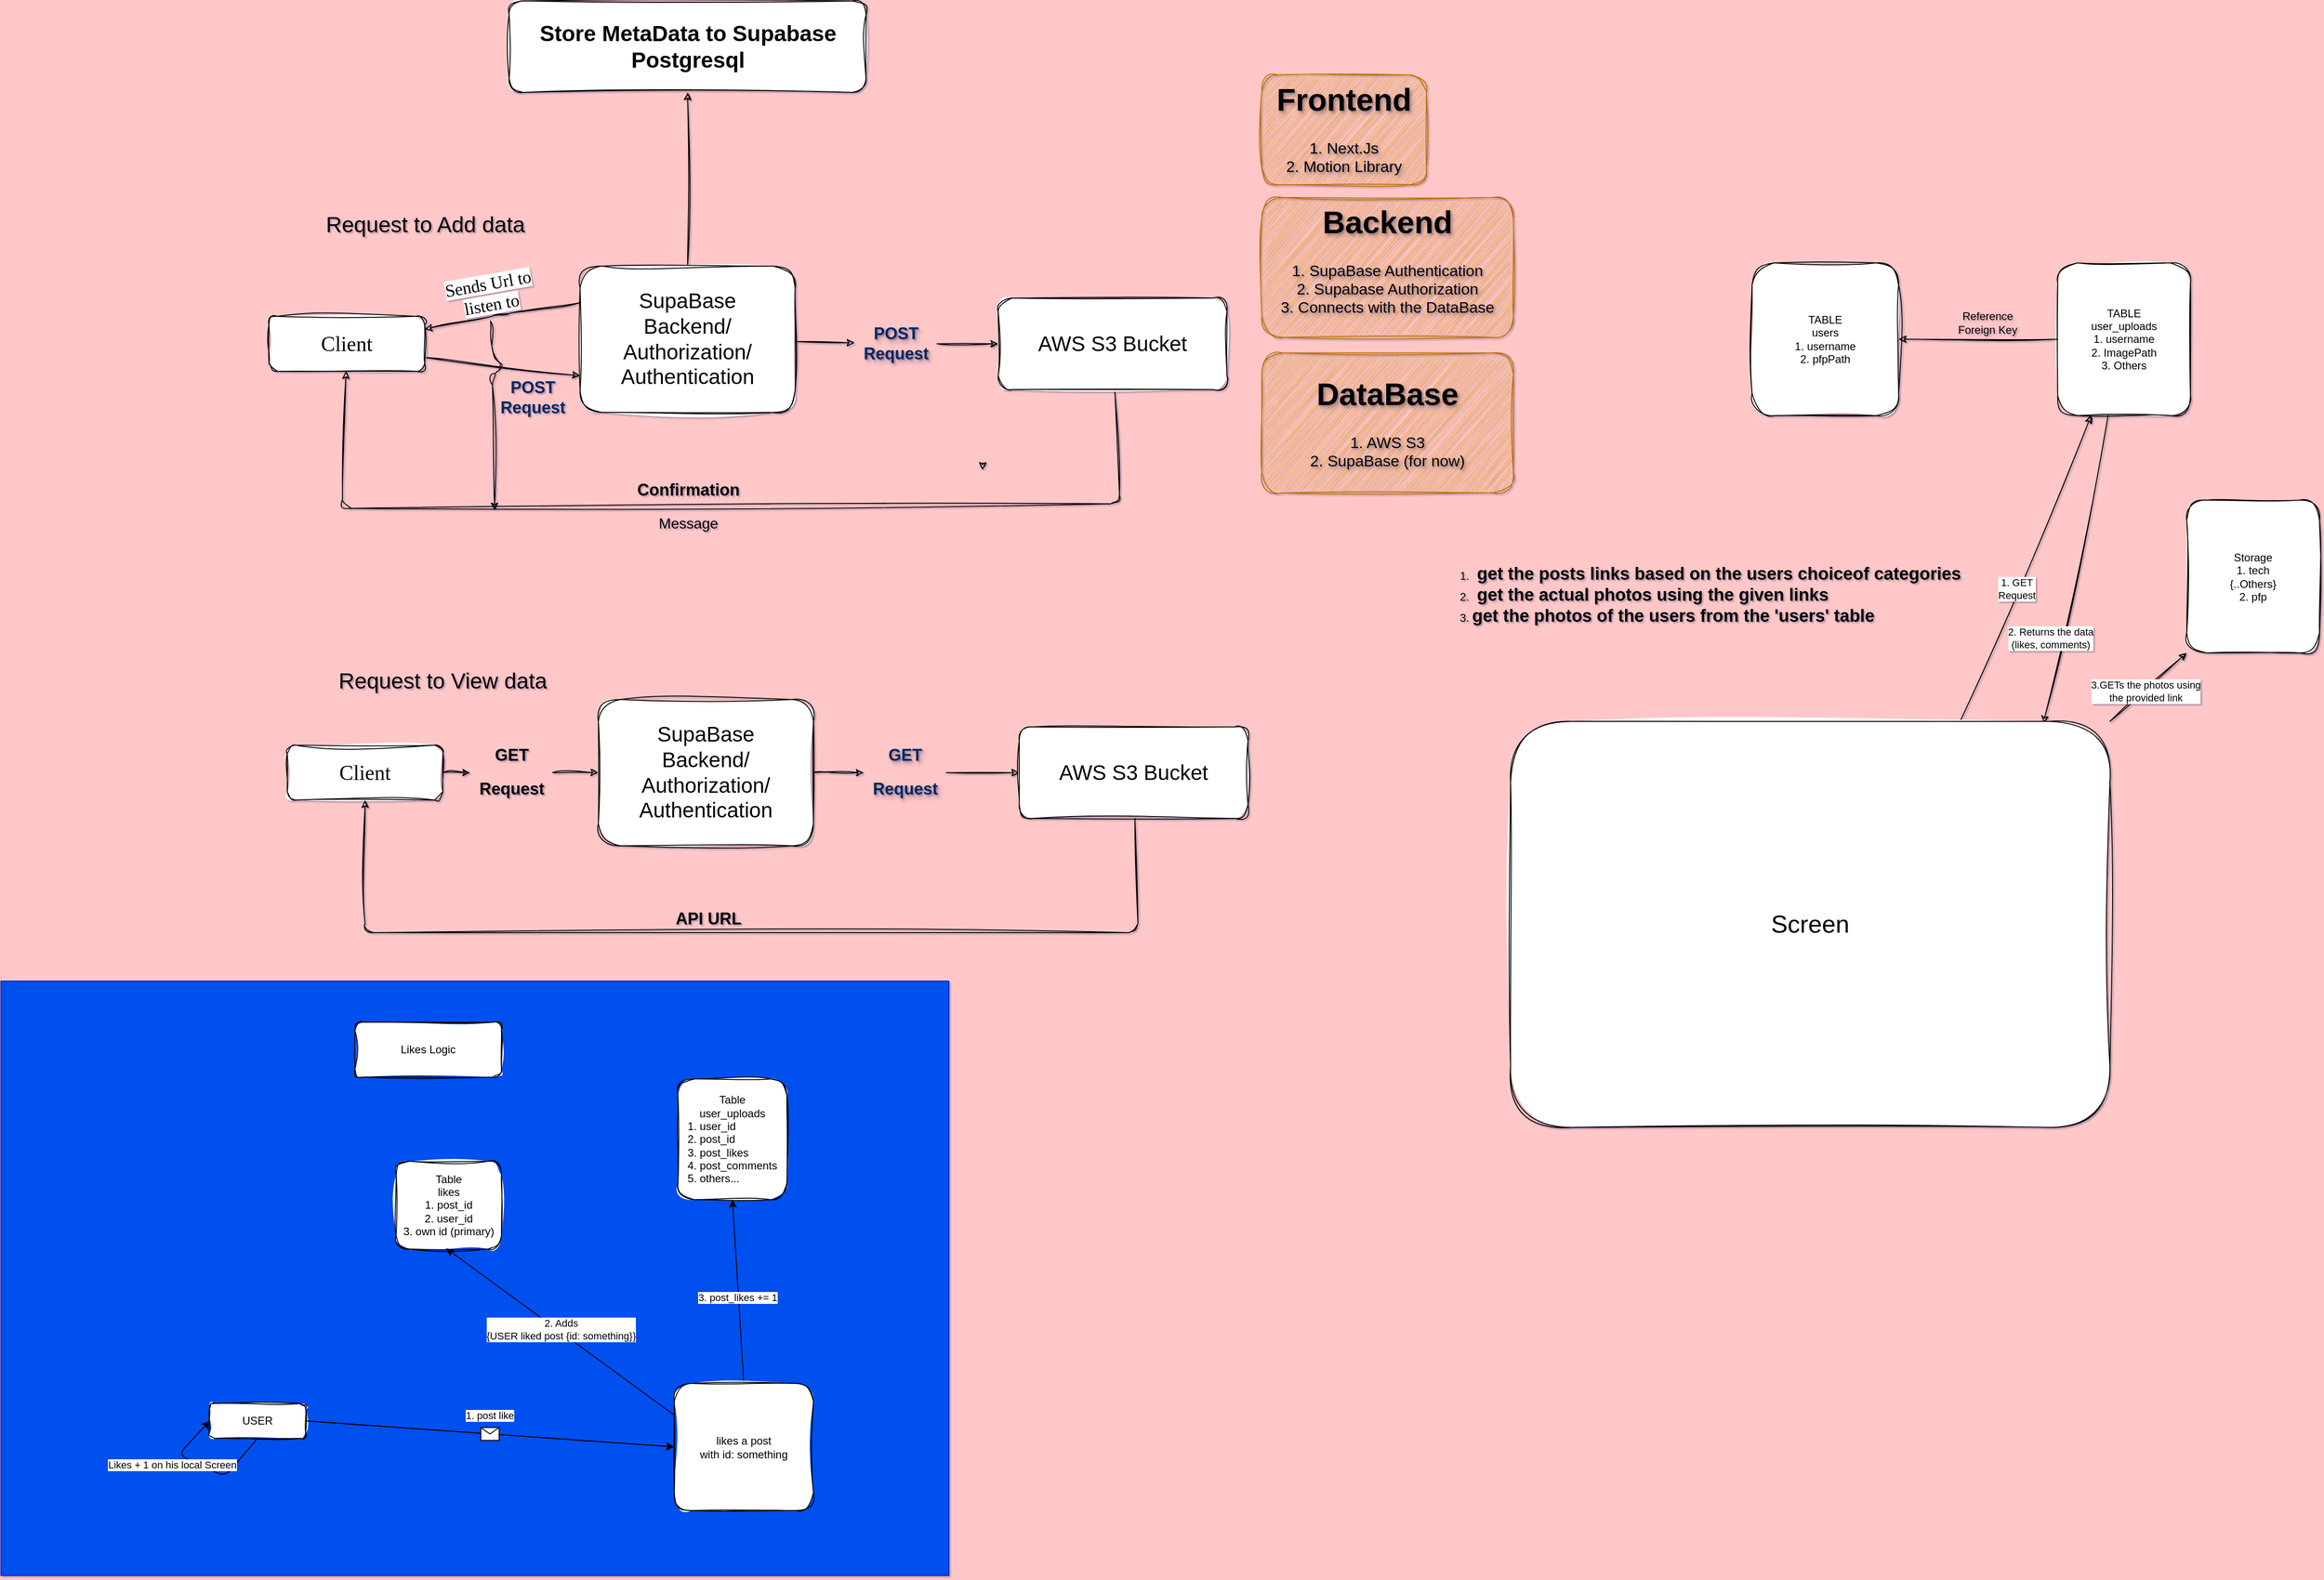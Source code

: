 <mxfile>
    <diagram id="IVvzmpo3YwEcb1zVi3Wd" name="Page-1">
        <mxGraphModel dx="3467" dy="1210" grid="0" gridSize="10" guides="1" tooltips="1" connect="1" arrows="1" fold="1" page="0" pageScale="1" pageWidth="1100" pageHeight="850" background="light-dark(#FFC7C7,#3B3B3B)" math="0" shadow="1" adaptiveColors="auto">
            <root>
                <mxCell id="0"/>
                <mxCell id="1" parent="0"/>
                <mxCell id="108" value="" style="rounded=0;whiteSpace=wrap;html=1;fillColor=#0050ef;fontColor=#ffffff;strokeColor=#001DBC;" parent="1" vertex="1">
                    <mxGeometry x="-1292" y="1331" width="1036" height="650" as="geometry"/>
                </mxCell>
                <mxCell id="60" style="edgeStyle=none;html=1;exitX=1;exitY=0.75;exitDx=0;exitDy=0;entryX=0;entryY=0.75;entryDx=0;entryDy=0;rounded=1;sketch=1;curveFitting=1;jiggle=2;" parent="1" source="2" target="6" edge="1">
                    <mxGeometry relative="1" as="geometry"/>
                </mxCell>
                <object label="&lt;font face=&quot;Verdana&quot;&gt;Client&lt;/font&gt;" Client="Client&#xa;" id="2">
                    <mxCell style="whiteSpace=wrap;html=1;sketch=1;curveFitting=1;jiggle=2;rounded=1;gradientColor=none;verticalAlign=middle;fontSize=23;" parent="1" vertex="1">
                        <mxGeometry x="-999" y="604" width="170" height="60" as="geometry"/>
                    </mxCell>
                </object>
                <mxCell id="12" value="" style="edgeStyle=none;rounded=1;html=1;sketch=1;curveFitting=1;jiggle=2;" parent="1" source="20" target="11" edge="1">
                    <mxGeometry relative="1" as="geometry"/>
                </mxCell>
                <mxCell id="29" style="edgeStyle=none;rounded=1;html=1;exitX=0.5;exitY=0;exitDx=0;exitDy=0;entryX=0.5;entryY=1;entryDx=0;entryDy=0;sketch=1;curveFitting=1;jiggle=2;" parent="1" source="6" target="25" edge="1">
                    <mxGeometry relative="1" as="geometry"/>
                </mxCell>
                <mxCell id="58" style="edgeStyle=none;html=1;exitX=0;exitY=0.25;exitDx=0;exitDy=0;rounded=1;sketch=1;curveFitting=1;jiggle=2;" parent="1" source="6" target="2" edge="1">
                    <mxGeometry relative="1" as="geometry">
                        <Array as="points">
                            <mxPoint x="-745" y="602"/>
                        </Array>
                    </mxGeometry>
                </mxCell>
                <object label="SupaBase&lt;div&gt;Backend/&lt;/div&gt;&lt;div&gt;Authorization/&lt;/div&gt;&lt;div&gt;Authentication&lt;/div&gt;" Client="Client&#xa;" id="6">
                    <mxCell style="whiteSpace=wrap;html=1;sketch=1;curveFitting=1;jiggle=2;rounded=1;fontSize=23;" parent="1" vertex="1">
                        <mxGeometry x="-659" y="549" width="235" height="160" as="geometry"/>
                    </mxCell>
                </object>
                <mxCell id="8" style="edgeStyle=none;rounded=1;html=1;exitX=1;exitY=0.5;exitDx=0;exitDy=0;fontSize=23;sketch=1;curveFitting=1;jiggle=2;" parent="1" edge="1">
                    <mxGeometry relative="1" as="geometry">
                        <mxPoint x="-219" y="764" as="sourcePoint"/>
                        <mxPoint x="-219" y="772" as="targetPoint"/>
                    </mxGeometry>
                </mxCell>
                <mxCell id="14" style="edgeStyle=none;rounded=1;html=1;sketch=1;curveFitting=1;jiggle=2;" parent="1" source="11" target="2" edge="1">
                    <mxGeometry relative="1" as="geometry">
                        <mxPoint x="-716.92" y="672.98" as="targetPoint"/>
                        <mxPoint x="-64" y="714" as="sourcePoint"/>
                        <Array as="points">
                            <mxPoint x="-69" y="809"/>
                            <mxPoint x="-919" y="814"/>
                        </Array>
                    </mxGeometry>
                </mxCell>
                <mxCell id="11" value="AWS S3 Bucket" style="rounded=1;whiteSpace=wrap;html=1;fontSize=23;sketch=1;curveFitting=1;jiggle=2;" parent="1" vertex="1">
                    <mxGeometry x="-202" y="584" width="250" height="100" as="geometry"/>
                </mxCell>
                <mxCell id="16" value="&lt;font style=&quot;font-size: 24px;&quot;&gt;Request to Add data&lt;/font&gt;" style="text;strokeColor=none;align=center;fillColor=none;html=1;verticalAlign=middle;whiteSpace=wrap;rounded=1;sketch=1;curveFitting=1;jiggle=2;" parent="1" vertex="1">
                    <mxGeometry x="-948" y="484" width="240" height="40" as="geometry"/>
                </mxCell>
                <mxCell id="22" value="&lt;h2&gt;&lt;font style=&quot;font-size: 18px;&quot;&gt;Confirmation&lt;/font&gt;&lt;/h2&gt;&lt;div&gt;&lt;font size=&quot;3&quot;&gt;Message&lt;/font&gt;&lt;/div&gt;" style="text;html=1;align=center;verticalAlign=middle;resizable=0;points=[];autosize=1;strokeColor=none;fillColor=none;rounded=1;sketch=1;curveFitting=1;jiggle=2;" parent="1" vertex="1">
                    <mxGeometry x="-611.5" y="764" width="140" height="80" as="geometry"/>
                </mxCell>
                <object label="&lt;h2&gt;&lt;font style=&quot;font-size: 24px;&quot;&gt;Store MetaData to Supabase Postgresql&lt;/font&gt;&lt;/h2&gt;" Client="Client&#xa;" id="25">
                    <mxCell style="whiteSpace=wrap;html=1;sketch=1;curveFitting=1;jiggle=2;rounded=1;" parent="1" vertex="1">
                        <mxGeometry x="-736.5" y="259" width="390" height="100" as="geometry"/>
                    </mxCell>
                </object>
                <mxCell id="30" value="" style="edgeStyle=none;rounded=1;html=1;fontSize=23;sketch=1;curveFitting=1;jiggle=2;" parent="1" source="38" target="34" edge="1">
                    <mxGeometry relative="1" as="geometry"/>
                </mxCell>
                <object label="&lt;font face=&quot;Verdana&quot;&gt;Client&lt;/font&gt;" Client="Client&#xa;" id="31">
                    <mxCell style="whiteSpace=wrap;html=1;sketch=1;curveFitting=1;jiggle=2;rounded=1;gradientColor=none;verticalAlign=middle;fontSize=23;" parent="1" vertex="1">
                        <mxGeometry x="-979" y="1073" width="170" height="60" as="geometry"/>
                    </mxCell>
                </object>
                <mxCell id="32" value="" style="edgeStyle=none;rounded=1;html=1;sketch=1;curveFitting=1;jiggle=2;" parent="1" source="40" target="37" edge="1">
                    <mxGeometry relative="1" as="geometry"/>
                </mxCell>
                <object label="SupaBase&lt;div&gt;Backend/&lt;/div&gt;&lt;div&gt;Authorization/&lt;/div&gt;&lt;div&gt;Authentication&lt;/div&gt;" Client="Client&#xa;" id="34">
                    <mxCell style="whiteSpace=wrap;html=1;sketch=1;curveFitting=1;jiggle=2;rounded=1;fontSize=23;" parent="1" vertex="1">
                        <mxGeometry x="-639" y="1023" width="235" height="160" as="geometry"/>
                    </mxCell>
                </object>
                <mxCell id="36" style="edgeStyle=none;rounded=1;html=1;sketch=1;curveFitting=1;jiggle=2;" parent="1" source="37" target="31" edge="1">
                    <mxGeometry relative="1" as="geometry">
                        <mxPoint x="-696.92" y="1141.98" as="targetPoint"/>
                        <mxPoint x="-44" y="1183" as="sourcePoint"/>
                        <Array as="points">
                            <mxPoint x="-49" y="1278"/>
                            <mxPoint x="-894" y="1278"/>
                        </Array>
                    </mxGeometry>
                </mxCell>
                <mxCell id="37" value="AWS S3 Bucket" style="rounded=1;whiteSpace=wrap;html=1;fontSize=23;sketch=1;curveFitting=1;jiggle=2;" parent="1" vertex="1">
                    <mxGeometry x="-179" y="1053" width="250" height="100" as="geometry"/>
                </mxCell>
                <mxCell id="39" value="&lt;font style=&quot;font-size: 24px;&quot;&gt;Request to View data&lt;/font&gt;" style="text;strokeColor=none;align=center;fillColor=none;html=1;verticalAlign=middle;whiteSpace=wrap;rounded=1;sketch=1;curveFitting=1;jiggle=2;" parent="1" vertex="1">
                    <mxGeometry x="-929" y="983" width="240" height="40" as="geometry"/>
                </mxCell>
                <mxCell id="41" value="&lt;h2&gt;API URL&lt;/h2&gt;" style="text;html=1;align=center;verticalAlign=middle;resizable=0;points=[];autosize=1;strokeColor=none;fillColor=none;rounded=1;sketch=1;curveFitting=1;jiggle=2;" parent="1" vertex="1">
                    <mxGeometry x="-569" y="1233" width="100" height="60" as="geometry"/>
                </mxCell>
                <mxCell id="43" value="" style="edgeStyle=none;rounded=1;html=1;fontSize=23;sketch=1;curveFitting=1;jiggle=2;" parent="1" source="31" target="38" edge="1">
                    <mxGeometry relative="1" as="geometry">
                        <mxPoint x="-809" y="1103" as="sourcePoint"/>
                        <mxPoint x="-639" y="1103" as="targetPoint"/>
                    </mxGeometry>
                </mxCell>
                <mxCell id="38" value="&lt;h2&gt;GET&lt;/h2&gt;&lt;h2&gt;Request&lt;/h2&gt;" style="text;html=1;align=center;verticalAlign=middle;resizable=0;points=[];autosize=1;strokeColor=none;fillColor=none;rounded=1;sketch=1;curveFitting=1;jiggle=2;" parent="1" vertex="1">
                    <mxGeometry x="-779" y="1053" width="90" height="100" as="geometry"/>
                </mxCell>
                <mxCell id="44" value="" style="edgeStyle=none;rounded=1;html=1;sketch=1;curveFitting=1;jiggle=2;" parent="1" source="34" target="40" edge="1">
                    <mxGeometry relative="1" as="geometry">
                        <mxPoint x="-404" y="1103" as="sourcePoint"/>
                        <mxPoint x="-179" y="1103" as="targetPoint"/>
                    </mxGeometry>
                </mxCell>
                <mxCell id="40" value="&lt;h2&gt;&lt;font style=&quot;color: rgb(0, 39, 97);&quot;&gt;&lt;b&gt;GET&lt;/b&gt;&lt;/font&gt;&lt;/h2&gt;&lt;h2&gt;&lt;font style=&quot;color: rgb(0, 39, 97);&quot;&gt;&lt;b&gt;Request&lt;/b&gt;&lt;/font&gt;&lt;/h2&gt;" style="text;html=1;align=center;verticalAlign=middle;resizable=0;points=[];autosize=1;strokeColor=none;fillColor=none;textShadow=1;labelBorderColor=none;labelBackgroundColor=none;rounded=1;sketch=1;curveFitting=1;jiggle=2;" parent="1" vertex="1">
                    <mxGeometry x="-349" y="1053" width="90" height="100" as="geometry"/>
                </mxCell>
                <mxCell id="15" value="&lt;h2&gt;&lt;font style=&quot;color: rgb(0, 39, 97);&quot;&gt;&lt;b&gt;POST&lt;br&gt;&lt;/b&gt;&lt;b&gt;Request&lt;/b&gt;&lt;/font&gt;&lt;/h2&gt;" style="text;html=1;align=center;verticalAlign=middle;resizable=0;points=[];autosize=1;strokeColor=none;fillColor=none;rounded=1;sketch=1;curveFitting=1;jiggle=2;" parent="1" vertex="1">
                    <mxGeometry x="-756" y="648" width="90" height="90" as="geometry"/>
                </mxCell>
                <mxCell id="46" value="" style="edgeStyle=none;rounded=1;html=1;sketch=1;curveFitting=1;jiggle=2;" parent="1" source="6" target="20" edge="1">
                    <mxGeometry relative="1" as="geometry">
                        <mxPoint x="-424" y="630" as="sourcePoint"/>
                        <mxPoint x="-199" y="633" as="targetPoint"/>
                    </mxGeometry>
                </mxCell>
                <mxCell id="20" value="&lt;h2&gt;&lt;font style=&quot;color: rgb(0, 39, 97);&quot;&gt;&lt;b&gt;POST&lt;br&gt;&lt;/b&gt;&lt;b&gt;Request&lt;/b&gt;&lt;/font&gt;&lt;/h2&gt;" style="text;html=1;align=center;verticalAlign=middle;resizable=0;points=[];autosize=1;strokeColor=none;fillColor=none;textShadow=1;labelBorderColor=none;labelBackgroundColor=none;rounded=1;sketch=1;curveFitting=1;jiggle=2;" parent="1" vertex="1">
                    <mxGeometry x="-359" y="589" width="90" height="90" as="geometry"/>
                </mxCell>
                <mxCell id="53" value="&lt;h1 style=&quot;margin-top: 0px;&quot;&gt;Frontend&lt;/h1&gt;&lt;div&gt;1. Next.Js&lt;/div&gt;&lt;div&gt;2. Motion Library&lt;/div&gt;" style="text;html=1;whiteSpace=wrap;overflow=hidden;rounded=1;fillColor=#f0a30a;fontColor=#000000;strokeColor=#BD7000;fontSize=17;textShadow=1;align=center;fontStyle=0;sketch=1;curveFitting=1;jiggle=2;" parent="1" vertex="1">
                    <mxGeometry x="86" y="340" width="180" height="120" as="geometry"/>
                </mxCell>
                <mxCell id="54" value="&lt;h1 style=&quot;margin-top: 0px;&quot;&gt;Backend&lt;/h1&gt;&lt;div&gt;1. SupaBase Authentication&lt;/div&gt;&lt;div&gt;2. Supabase Authorization&lt;/div&gt;&lt;div&gt;3. Connects with the DataBase&lt;/div&gt;" style="text;html=1;whiteSpace=wrap;overflow=hidden;rounded=1;fillColor=#f0a30a;fontColor=#000000;strokeColor=#BD7000;fontSize=17;textShadow=1;align=center;sketch=1;curveFitting=1;jiggle=2;" parent="1" vertex="1">
                    <mxGeometry x="86" y="474" width="275" height="153" as="geometry"/>
                </mxCell>
                <mxCell id="56" value="&lt;h1 style=&quot;margin-top: 0px;&quot;&gt;DataBase&lt;/h1&gt;&lt;div&gt;1. AWS S3&lt;/div&gt;&lt;div&gt;2. SupaBase (for now)&lt;/div&gt;" style="text;html=1;whiteSpace=wrap;overflow=hidden;rounded=1;fillColor=#f0a30a;fontColor=#000000;strokeColor=#BD7000;fontSize=17;textShadow=1;verticalAlign=middle;align=center;sketch=1;curveFitting=1;jiggle=2;" parent="1" vertex="1">
                    <mxGeometry x="86" y="644" width="275" height="153" as="geometry"/>
                </mxCell>
                <mxCell id="62" style="edgeStyle=none;html=1;rounded=1;sketch=1;curveFitting=1;jiggle=2;" parent="1" source="61" edge="1">
                    <mxGeometry relative="1" as="geometry">
                        <mxPoint x="-752.348" y="816.348" as="targetPoint"/>
                        <Array as="points">
                            <mxPoint x="-755" y="646"/>
                            <mxPoint x="-743" y="659"/>
                            <mxPoint x="-755" y="669"/>
                        </Array>
                    </mxGeometry>
                </mxCell>
                <mxCell id="61" value="&lt;font face=&quot;Ancizar Sans&quot; style=&quot;font-size: 19px; background-color: light-dark(#ffffff, var(--ge-dark-color, #121212));&quot;&gt;Sends Url to&lt;/font&gt;&lt;div&gt;&lt;font face=&quot;Ancizar Sans&quot; style=&quot;font-size: 19px; background-color: light-dark(#ffffff, var(--ge-dark-color, #121212));&quot;&gt;listen to&lt;/font&gt;&lt;/div&gt;" style="text;html=1;align=center;verticalAlign=middle;resizable=0;points=[];autosize=1;strokeColor=none;fillColor=none;rotation=-10;rounded=1;sketch=1;curveFitting=1;jiggle=2;" parent="1" vertex="1">
                    <mxGeometry x="-813" y="551" width="109" height="58" as="geometry"/>
                </mxCell>
                <object label="TABLE&lt;div&gt;users&lt;br&gt;&lt;/div&gt;&lt;div&gt;1. username&lt;/div&gt;&lt;div&gt;2. pfpPath&lt;/div&gt;" Client="Client&#xa;" id="63">
                    <mxCell style="whiteSpace=wrap;html=1;sketch=1;curveFitting=1;jiggle=2;rounded=1;" parent="1" vertex="1">
                        <mxGeometry x="622" y="545.5" width="160" height="167" as="geometry"/>
                    </mxCell>
                </object>
                <mxCell id="101" style="edgeStyle=none;html=1;entryX=0.889;entryY=0.005;entryDx=0;entryDy=0;entryPerimeter=0;sketch=1;curveFitting=1;jiggle=2;rounded=1;" parent="1" source="64" target="97" edge="1">
                    <mxGeometry relative="1" as="geometry"/>
                </mxCell>
                <mxCell id="105" value="2. Returns the data&lt;div&gt;(likes, comments)&lt;/div&gt;" style="edgeLabel;html=1;align=center;verticalAlign=middle;resizable=0;points=[];sketch=1;curveFitting=1;jiggle=2;rounded=1;" parent="101" vertex="1" connectable="0">
                    <mxGeometry x="0.203" y="3" relative="1" as="geometry">
                        <mxPoint x="-24" y="40" as="offset"/>
                    </mxGeometry>
                </mxCell>
                <object label="TABLE&lt;div&gt;user_uploads&lt;br&gt;&lt;/div&gt;&lt;div&gt;1. username&lt;/div&gt;&lt;div&gt;2. ImagePath&lt;/div&gt;&lt;div&gt;3. Others&lt;/div&gt;" Client="Client&#xa;" id="64">
                    <mxCell style="whiteSpace=wrap;html=1;sketch=1;curveFitting=1;jiggle=2;rounded=1;" parent="1" vertex="1">
                        <mxGeometry x="956" y="545.5" width="145" height="167" as="geometry"/>
                    </mxCell>
                </object>
                <mxCell id="65" style="edgeStyle=none;html=1;sketch=1;curveFitting=1;jiggle=2;rounded=1;" parent="1" source="64" target="63" edge="1">
                    <mxGeometry relative="1" as="geometry"/>
                </mxCell>
                <mxCell id="66" value="Reference&lt;div&gt;Foreign Key&lt;/div&gt;" style="text;html=1;align=center;verticalAlign=middle;resizable=0;points=[];autosize=1;strokeColor=none;fillColor=none;sketch=1;curveFitting=1;jiggle=2;rounded=1;" parent="1" vertex="1">
                    <mxGeometry x="837" y="590" width="83" height="41" as="geometry"/>
                </mxCell>
                <object label="Storage&lt;div&gt;1. tech&lt;/div&gt;&lt;div&gt;{..Others}&lt;/div&gt;&lt;div&gt;2. pfp&lt;/div&gt;" Client="Client&#xa;" id="96">
                    <mxCell style="whiteSpace=wrap;html=1;sketch=1;curveFitting=1;jiggle=2;rounded=1;" parent="1" vertex="1">
                        <mxGeometry x="1097" y="805" width="145" height="167" as="geometry"/>
                    </mxCell>
                </object>
                <mxCell id="103" style="edgeStyle=none;html=1;exitX=0.75;exitY=0;exitDx=0;exitDy=0;sketch=1;curveFitting=1;jiggle=2;rounded=1;" parent="1" source="97" target="64" edge="1">
                    <mxGeometry relative="1" as="geometry"/>
                </mxCell>
                <mxCell id="104" value="1. GET&lt;div&gt;Request&lt;/div&gt;" style="edgeLabel;html=1;align=center;verticalAlign=middle;resizable=0;points=[];sketch=1;curveFitting=1;jiggle=2;rounded=1;" parent="103" vertex="1" connectable="0">
                    <mxGeometry x="-0.136" y="2" relative="1" as="geometry">
                        <mxPoint x="1" as="offset"/>
                    </mxGeometry>
                </mxCell>
                <mxCell id="106" style="edgeStyle=none;html=1;exitX=1;exitY=0;exitDx=0;exitDy=0;entryX=0;entryY=1;entryDx=0;entryDy=0;sketch=1;curveFitting=1;jiggle=2;rounded=1;" parent="1" source="97" target="96" edge="1">
                    <mxGeometry relative="1" as="geometry"/>
                </mxCell>
                <mxCell id="107" value="3.GETs the photos using&lt;div&gt;the provided link&lt;/div&gt;" style="edgeLabel;html=1;align=center;verticalAlign=middle;resizable=0;points=[];sketch=1;curveFitting=1;jiggle=2;rounded=1;" parent="106" vertex="1" connectable="0">
                    <mxGeometry x="-0.106" relative="1" as="geometry">
                        <mxPoint x="1" as="offset"/>
                    </mxGeometry>
                </mxCell>
                <mxCell id="97" value="&lt;font style=&quot;font-size: 27px;&quot;&gt;Screen&lt;/font&gt;" style="rounded=1;whiteSpace=wrap;html=1;sketch=1;curveFitting=1;jiggle=2;" parent="1" vertex="1">
                    <mxGeometry x="358" y="1047" width="655" height="444" as="geometry"/>
                </mxCell>
                <mxCell id="102" value="&lt;ol&gt;&lt;li&gt;&lt;b&gt;&lt;font style=&quot;font-size: 19px;&quot;&gt;&amp;nbsp;get the posts links based on the users choiceof categories&lt;/font&gt;&lt;/b&gt;&lt;/li&gt;&lt;li&gt;&lt;span style=&quot;font-size: 19px;&quot;&gt;&lt;b&gt;&amp;nbsp;get the actual photos using the given links&lt;/b&gt;&lt;/span&gt;&lt;/li&gt;&lt;li&gt;&lt;span style=&quot;font-size: 19px;&quot;&gt;&lt;b&gt;get the photos of the users from the &#39;users&#39; table&lt;/b&gt;&lt;/span&gt;&lt;/li&gt;&lt;/ol&gt;" style="text;html=1;align=left;verticalAlign=middle;resizable=0;points=[];autosize=1;strokeColor=none;fillColor=none;sketch=1;curveFitting=1;jiggle=2;rounded=1;" parent="1" vertex="1">
                    <mxGeometry x="274" y="848" width="592" height="122" as="geometry"/>
                </mxCell>
                <object label="Table&lt;div&gt;likes&lt;/div&gt;&lt;div&gt;1. post_id&lt;/div&gt;&lt;div&gt;2. user_id&lt;/div&gt;&lt;div&gt;3. own id (primary)&lt;/div&gt;" Client="Client&#xa;" id="109">
                    <mxCell style="whiteSpace=wrap;html=1;sketch=1;curveFitting=1;jiggle=2;rounded=1;" parent="1" vertex="1">
                        <mxGeometry x="-860" y="1528" width="115" height="96" as="geometry"/>
                    </mxCell>
                </object>
                <object label="Table&lt;div&gt;user_uploads&lt;/div&gt;&lt;div style=&quot;text-align: left;&quot;&gt;1. user_id&lt;/div&gt;&lt;div style=&quot;text-align: left;&quot;&gt;2. post_id&lt;/div&gt;&lt;div style=&quot;text-align: left;&quot;&gt;3. post_likes&lt;/div&gt;&lt;div style=&quot;text-align: left;&quot;&gt;4. post_comments&lt;/div&gt;&lt;div style=&quot;text-align: left;&quot;&gt;5. others...&lt;/div&gt;" Client="Client&#xa;" id="111">
                    <mxCell style="whiteSpace=wrap;html=1;sketch=1;curveFitting=1;jiggle=2;rounded=1;" parent="1" vertex="1">
                        <mxGeometry x="-552" y="1438" width="119" height="132" as="geometry"/>
                    </mxCell>
                </object>
                <object label="Likes Logic" Client="Client&#xa;" id="112">
                    <mxCell style="whiteSpace=wrap;html=1;sketch=1;curveFitting=1;jiggle=2;rounded=1;" parent="1" vertex="1">
                        <mxGeometry x="-905" y="1376" width="160" height="60" as="geometry"/>
                    </mxCell>
                </object>
                <mxCell id="115" style="edgeStyle=none;html=1;exitX=1;exitY=0.5;exitDx=0;exitDy=0;entryX=0;entryY=0.5;entryDx=0;entryDy=0;" parent="1" source="113" target="114" edge="1">
                    <mxGeometry relative="1" as="geometry"/>
                </mxCell>
                <mxCell id="116" value="1. post like" style="edgeLabel;html=1;align=center;verticalAlign=middle;resizable=0;points=[];" parent="115" vertex="1" connectable="0">
                    <mxGeometry x="-0.173" relative="1" as="geometry">
                        <mxPoint x="34" y="-18" as="offset"/>
                    </mxGeometry>
                </mxCell>
                <object label="USER" Client="Client&#xa;" id="113">
                    <mxCell style="whiteSpace=wrap;html=1;sketch=1;curveFitting=1;jiggle=2;rounded=1;" parent="1" vertex="1">
                        <mxGeometry x="-1064" y="1793" width="105" height="38" as="geometry"/>
                    </mxCell>
                </object>
                <mxCell id="119" style="edgeStyle=none;html=1;exitX=0.5;exitY=0;exitDx=0;exitDy=0;entryX=0.5;entryY=1;entryDx=0;entryDy=0;" parent="1" source="114" target="111" edge="1">
                    <mxGeometry relative="1" as="geometry"/>
                </mxCell>
                <mxCell id="120" value="3. post_likes += 1" style="edgeLabel;html=1;align=center;verticalAlign=middle;resizable=0;points=[];" parent="119" vertex="1" connectable="0">
                    <mxGeometry x="-0.06" y="1" relative="1" as="geometry">
                        <mxPoint as="offset"/>
                    </mxGeometry>
                </mxCell>
                <object label="likes a post&lt;div&gt;with id: something&lt;/div&gt;" Client="Client&#xa;" id="114">
                    <mxCell style="whiteSpace=wrap;html=1;sketch=1;curveFitting=1;jiggle=2;rounded=1;arcSize=14;" parent="1" vertex="1">
                        <mxGeometry x="-556" y="1771" width="152" height="139" as="geometry"/>
                    </mxCell>
                </object>
                <mxCell id="117" style="edgeStyle=none;html=1;exitX=0;exitY=0.25;exitDx=0;exitDy=0;entryX=0.474;entryY=0.993;entryDx=0;entryDy=0;entryPerimeter=0;" parent="1" source="114" target="109" edge="1">
                    <mxGeometry relative="1" as="geometry"/>
                </mxCell>
                <mxCell id="118" value="2. Adds&lt;div&gt;{USER liked post {id: something}}&lt;/div&gt;" style="edgeLabel;html=1;align=center;verticalAlign=middle;resizable=0;points=[];" parent="117" vertex="1" connectable="0">
                    <mxGeometry x="0.008" y="-2" relative="1" as="geometry">
                        <mxPoint as="offset"/>
                    </mxGeometry>
                </mxCell>
                <mxCell id="124" style="edgeStyle=none;html=1;exitX=0.5;exitY=1;exitDx=0;exitDy=0;entryX=0;entryY=0.5;entryDx=0;entryDy=0;elbow=vertical;" parent="1" source="113" target="113" edge="1">
                    <mxGeometry relative="1" as="geometry">
                        <Array as="points">
                            <mxPoint x="-1047" y="1873"/>
                            <mxPoint x="-1098" y="1849"/>
                        </Array>
                    </mxGeometry>
                </mxCell>
                <mxCell id="125" value="Likes + 1 on his local Screen" style="edgeLabel;html=1;align=center;verticalAlign=middle;resizable=0;points=[];" parent="124" vertex="1" connectable="0">
                    <mxGeometry x="0.412" relative="1" as="geometry">
                        <mxPoint x="-9" y="13" as="offset"/>
                    </mxGeometry>
                </mxCell>
                <mxCell id="126" value="" style="endArrow=classic;html=1;exitX=1;exitY=0.5;exitDx=0;exitDy=0;entryX=0;entryY=0.5;entryDx=0;entryDy=0;" parent="1" source="113" target="114" edge="1">
                    <mxGeometry relative="1" as="geometry">
                        <mxPoint x="-917" y="1872" as="sourcePoint"/>
                        <mxPoint x="-817" y="1872" as="targetPoint"/>
                    </mxGeometry>
                </mxCell>
                <mxCell id="127" value="" style="shape=message;html=1;outlineConnect=0;" parent="126" vertex="1">
                    <mxGeometry width="20" height="14" relative="1" as="geometry">
                        <mxPoint x="-10" y="-7" as="offset"/>
                    </mxGeometry>
                </mxCell>
            </root>
        </mxGraphModel>
    </diagram>
</mxfile>